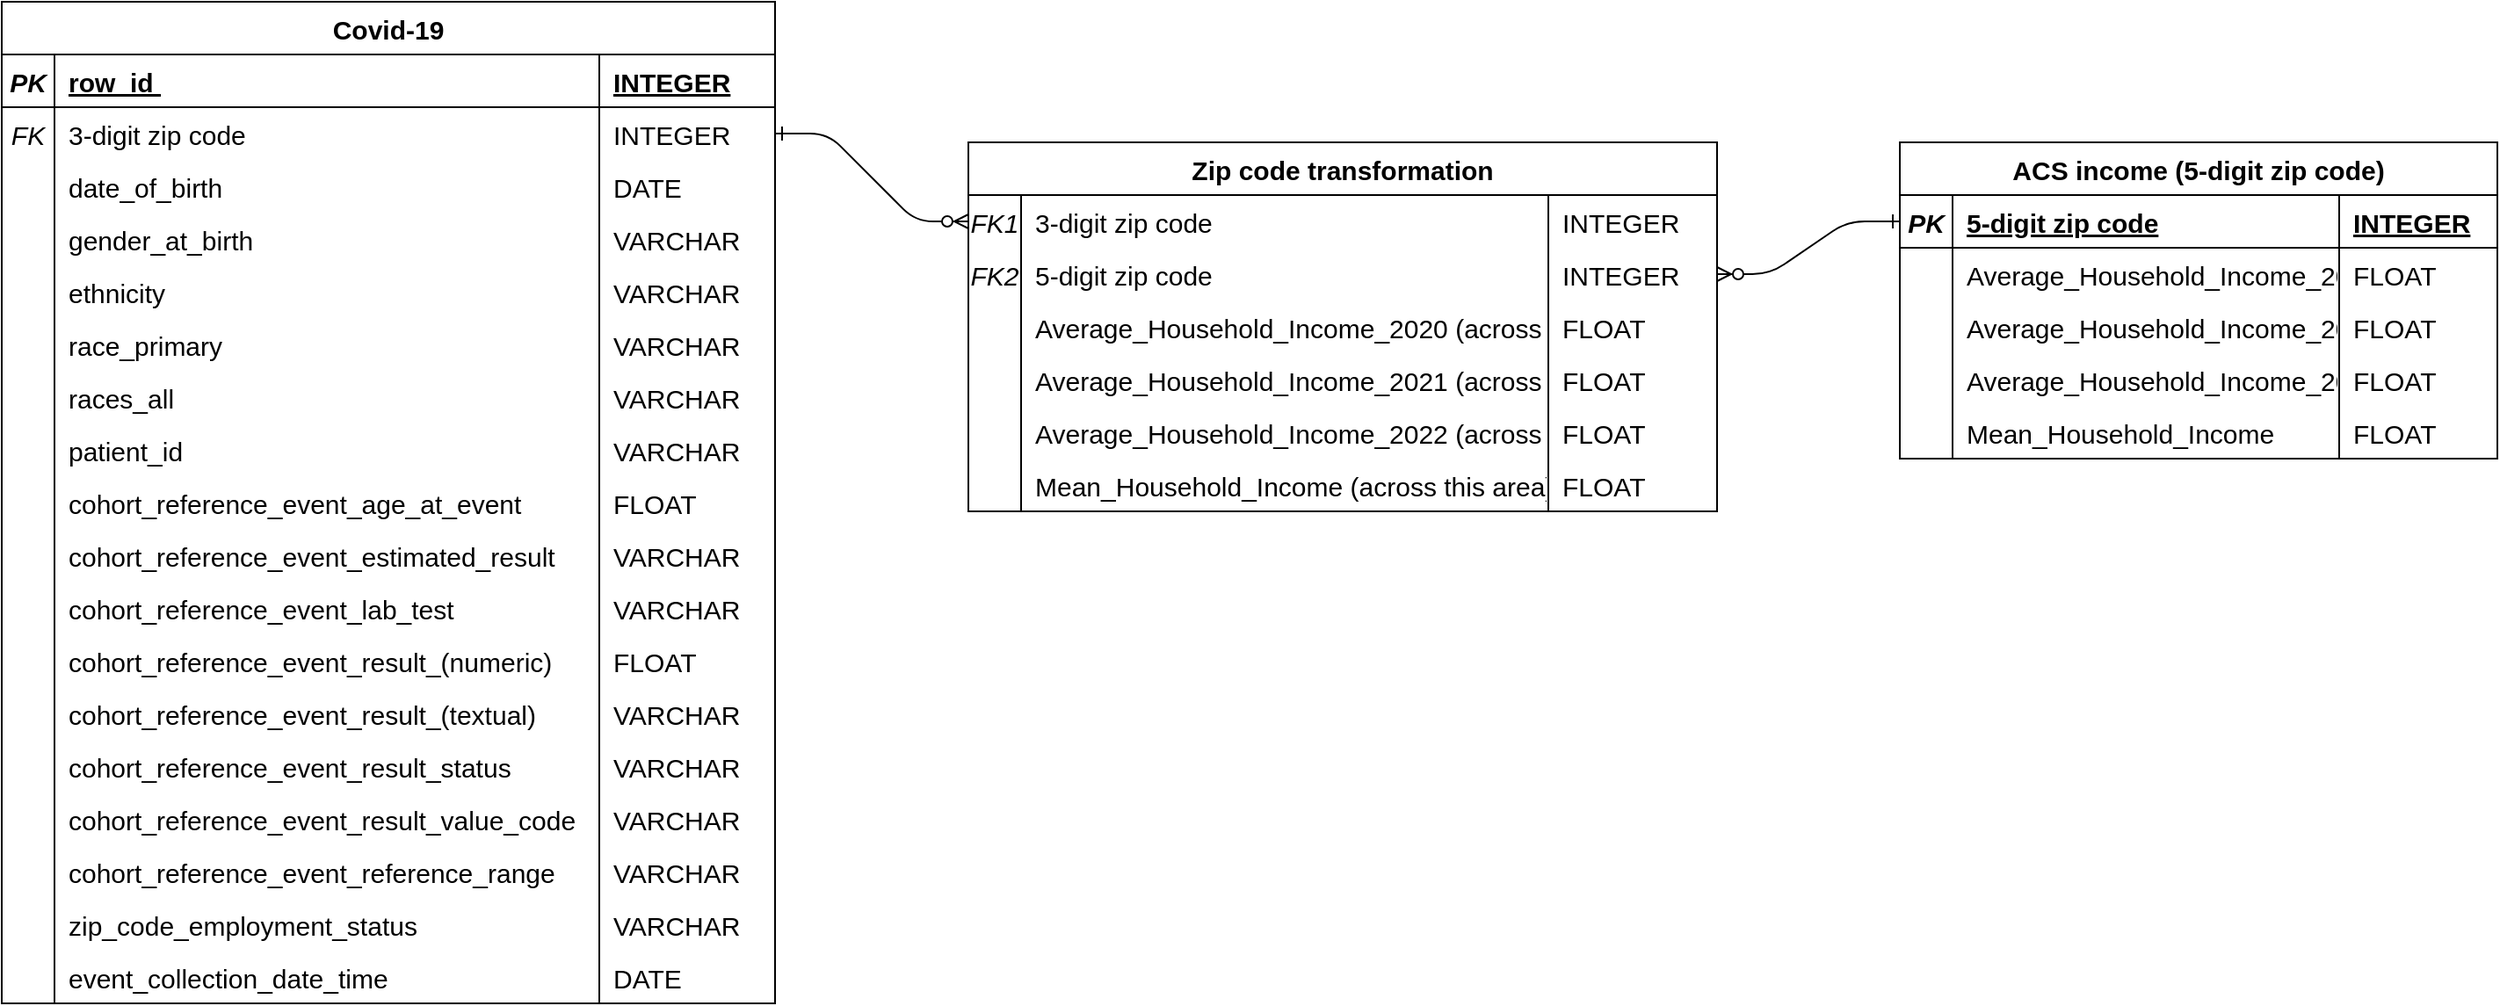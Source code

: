 <mxfile version="24.8.6">
  <diagram id="R2lEEEUBdFMjLlhIrx00" name="Page-1">
    <mxGraphModel dx="1590" dy="928" grid="1" gridSize="22" guides="1" tooltips="1" connect="1" arrows="1" fold="1" page="1" pageScale="1" pageWidth="850" pageHeight="1100" math="0" shadow="0" extFonts="Permanent Marker^https://fonts.googleapis.com/css?family=Permanent+Marker">
      <root>
        <mxCell id="0" />
        <mxCell id="1" parent="0" />
        <mxCell id="C-vyLk0tnHw3VtMMgP7b-1" value="" style="edgeStyle=entityRelationEdgeStyle;endArrow=ERzeroToMany;startArrow=ERone;endFill=1;startFill=0;exitX=1;exitY=0.5;exitDx=0;exitDy=0;entryX=0;entryY=0.5;entryDx=0;entryDy=0;fontSize=15;" parent="1" source="C-vyLk0tnHw3VtMMgP7b-27" target="C-vyLk0tnHw3VtMMgP7b-6" edge="1">
          <mxGeometry width="100" height="100" relative="1" as="geometry">
            <mxPoint x="520" y="1140" as="sourcePoint" />
            <mxPoint x="730" y="585" as="targetPoint" />
          </mxGeometry>
        </mxCell>
        <mxCell id="C-vyLk0tnHw3VtMMgP7b-2" value="Zip code transformation" style="shape=table;startSize=30;container=1;collapsible=1;childLayout=tableLayout;fixedRows=1;rowLines=0;fontStyle=1;align=center;resizeLast=1;fontSize=15;" parent="1" vertex="1">
          <mxGeometry x="590" y="540" width="426" height="210" as="geometry" />
        </mxCell>
        <mxCell id="C-vyLk0tnHw3VtMMgP7b-6" value="" style="shape=partialRectangle;collapsible=0;dropTarget=0;pointerEvents=0;fillColor=none;points=[[0,0.5],[1,0.5]];portConstraint=eastwest;top=0;left=0;right=0;bottom=0;fontSize=15;" parent="C-vyLk0tnHw3VtMMgP7b-2" vertex="1">
          <mxGeometry y="30" width="426" height="30" as="geometry" />
        </mxCell>
        <mxCell id="C-vyLk0tnHw3VtMMgP7b-7" value="FK1" style="shape=partialRectangle;overflow=hidden;connectable=0;fillColor=none;top=0;left=0;bottom=0;right=0;fontStyle=2;fontSize=15;" parent="C-vyLk0tnHw3VtMMgP7b-6" vertex="1">
          <mxGeometry width="30" height="30" as="geometry">
            <mxRectangle width="30" height="30" as="alternateBounds" />
          </mxGeometry>
        </mxCell>
        <mxCell id="C-vyLk0tnHw3VtMMgP7b-8" value="3-digit zip code" style="shape=partialRectangle;overflow=hidden;connectable=0;fillColor=none;top=0;left=0;bottom=0;right=0;align=left;spacingLeft=6;fontSize=15;" parent="C-vyLk0tnHw3VtMMgP7b-6" vertex="1">
          <mxGeometry x="30" width="300" height="30" as="geometry">
            <mxRectangle width="300" height="30" as="alternateBounds" />
          </mxGeometry>
        </mxCell>
        <mxCell id="r6oNL-vnzAbSqa5q5V7K-112" value="INTEGER" style="shape=partialRectangle;overflow=hidden;connectable=0;fillColor=none;top=0;left=0;bottom=0;right=0;align=left;spacingLeft=6;fontSize=15;" vertex="1" parent="C-vyLk0tnHw3VtMMgP7b-6">
          <mxGeometry x="330" width="96" height="30" as="geometry">
            <mxRectangle width="96" height="30" as="alternateBounds" />
          </mxGeometry>
        </mxCell>
        <mxCell id="C-vyLk0tnHw3VtMMgP7b-9" value="" style="shape=partialRectangle;collapsible=0;dropTarget=0;pointerEvents=0;fillColor=none;points=[[0,0.5],[1,0.5]];portConstraint=eastwest;top=0;left=0;right=0;bottom=0;fontSize=15;" parent="C-vyLk0tnHw3VtMMgP7b-2" vertex="1">
          <mxGeometry y="60" width="426" height="30" as="geometry" />
        </mxCell>
        <mxCell id="C-vyLk0tnHw3VtMMgP7b-10" value="FK2" style="shape=partialRectangle;overflow=hidden;connectable=0;fillColor=none;top=0;left=0;bottom=0;right=0;fontStyle=2;fontSize=15;" parent="C-vyLk0tnHw3VtMMgP7b-9" vertex="1">
          <mxGeometry width="30" height="30" as="geometry">
            <mxRectangle width="30" height="30" as="alternateBounds" />
          </mxGeometry>
        </mxCell>
        <mxCell id="C-vyLk0tnHw3VtMMgP7b-11" value="5-digit zip code" style="shape=partialRectangle;overflow=hidden;connectable=0;fillColor=none;top=0;left=0;bottom=0;right=0;align=left;spacingLeft=6;fontSize=15;" parent="C-vyLk0tnHw3VtMMgP7b-9" vertex="1">
          <mxGeometry x="30" width="300" height="30" as="geometry">
            <mxRectangle width="300" height="30" as="alternateBounds" />
          </mxGeometry>
        </mxCell>
        <mxCell id="r6oNL-vnzAbSqa5q5V7K-113" value="INTEGER" style="shape=partialRectangle;overflow=hidden;connectable=0;fillColor=none;top=0;left=0;bottom=0;right=0;align=left;spacingLeft=6;fontSize=15;" vertex="1" parent="C-vyLk0tnHw3VtMMgP7b-9">
          <mxGeometry x="330" width="96" height="30" as="geometry">
            <mxRectangle width="96" height="30" as="alternateBounds" />
          </mxGeometry>
        </mxCell>
        <mxCell id="r6oNL-vnzAbSqa5q5V7K-3" value="" style="shape=partialRectangle;collapsible=0;dropTarget=0;pointerEvents=0;fillColor=none;points=[[0,0.5],[1,0.5]];portConstraint=eastwest;top=0;left=0;right=0;bottom=0;fontSize=15;" vertex="1" parent="C-vyLk0tnHw3VtMMgP7b-2">
          <mxGeometry y="90" width="426" height="30" as="geometry" />
        </mxCell>
        <mxCell id="r6oNL-vnzAbSqa5q5V7K-4" value="" style="shape=partialRectangle;overflow=hidden;connectable=0;fillColor=none;top=0;left=0;bottom=0;right=0;fontSize=15;" vertex="1" parent="r6oNL-vnzAbSqa5q5V7K-3">
          <mxGeometry width="30" height="30" as="geometry">
            <mxRectangle width="30" height="30" as="alternateBounds" />
          </mxGeometry>
        </mxCell>
        <mxCell id="r6oNL-vnzAbSqa5q5V7K-5" value="Average_Household_Income_2020 (across this area)" style="shape=partialRectangle;overflow=hidden;connectable=0;fillColor=none;top=0;left=0;bottom=0;right=0;align=left;spacingLeft=6;fontSize=15;" vertex="1" parent="r6oNL-vnzAbSqa5q5V7K-3">
          <mxGeometry x="30" width="300" height="30" as="geometry">
            <mxRectangle width="300" height="30" as="alternateBounds" />
          </mxGeometry>
        </mxCell>
        <mxCell id="r6oNL-vnzAbSqa5q5V7K-114" value="FLOAT" style="shape=partialRectangle;overflow=hidden;connectable=0;fillColor=none;top=0;left=0;bottom=0;right=0;align=left;spacingLeft=6;fontSize=15;" vertex="1" parent="r6oNL-vnzAbSqa5q5V7K-3">
          <mxGeometry x="330" width="96" height="30" as="geometry">
            <mxRectangle width="96" height="30" as="alternateBounds" />
          </mxGeometry>
        </mxCell>
        <mxCell id="r6oNL-vnzAbSqa5q5V7K-83" value="" style="shape=partialRectangle;collapsible=0;dropTarget=0;pointerEvents=0;fillColor=none;points=[[0,0.5],[1,0.5]];portConstraint=eastwest;top=0;left=0;right=0;bottom=0;fontSize=15;" vertex="1" parent="C-vyLk0tnHw3VtMMgP7b-2">
          <mxGeometry y="120" width="426" height="30" as="geometry" />
        </mxCell>
        <mxCell id="r6oNL-vnzAbSqa5q5V7K-84" value="" style="shape=partialRectangle;overflow=hidden;connectable=0;fillColor=none;top=0;left=0;bottom=0;right=0;fontSize=15;" vertex="1" parent="r6oNL-vnzAbSqa5q5V7K-83">
          <mxGeometry width="30" height="30" as="geometry">
            <mxRectangle width="30" height="30" as="alternateBounds" />
          </mxGeometry>
        </mxCell>
        <mxCell id="r6oNL-vnzAbSqa5q5V7K-85" value="Average_Household_Income_2021 (across this area)" style="shape=partialRectangle;overflow=hidden;connectable=0;fillColor=none;top=0;left=0;bottom=0;right=0;align=left;spacingLeft=6;fontSize=15;" vertex="1" parent="r6oNL-vnzAbSqa5q5V7K-83">
          <mxGeometry x="30" width="300" height="30" as="geometry">
            <mxRectangle width="300" height="30" as="alternateBounds" />
          </mxGeometry>
        </mxCell>
        <mxCell id="r6oNL-vnzAbSqa5q5V7K-115" value="FLOAT" style="shape=partialRectangle;overflow=hidden;connectable=0;fillColor=none;top=0;left=0;bottom=0;right=0;align=left;spacingLeft=6;fontSize=15;" vertex="1" parent="r6oNL-vnzAbSqa5q5V7K-83">
          <mxGeometry x="330" width="96" height="30" as="geometry">
            <mxRectangle width="96" height="30" as="alternateBounds" />
          </mxGeometry>
        </mxCell>
        <mxCell id="r6oNL-vnzAbSqa5q5V7K-86" value="" style="shape=partialRectangle;collapsible=0;dropTarget=0;pointerEvents=0;fillColor=none;points=[[0,0.5],[1,0.5]];portConstraint=eastwest;top=0;left=0;right=0;bottom=0;fontSize=15;" vertex="1" parent="C-vyLk0tnHw3VtMMgP7b-2">
          <mxGeometry y="150" width="426" height="30" as="geometry" />
        </mxCell>
        <mxCell id="r6oNL-vnzAbSqa5q5V7K-87" value="" style="shape=partialRectangle;overflow=hidden;connectable=0;fillColor=none;top=0;left=0;bottom=0;right=0;fontSize=15;" vertex="1" parent="r6oNL-vnzAbSqa5q5V7K-86">
          <mxGeometry width="30" height="30" as="geometry">
            <mxRectangle width="30" height="30" as="alternateBounds" />
          </mxGeometry>
        </mxCell>
        <mxCell id="r6oNL-vnzAbSqa5q5V7K-88" value="Average_Household_Income_2022 (across this area)" style="shape=partialRectangle;overflow=hidden;connectable=0;fillColor=none;top=0;left=0;bottom=0;right=0;align=left;spacingLeft=6;fontSize=15;" vertex="1" parent="r6oNL-vnzAbSqa5q5V7K-86">
          <mxGeometry x="30" width="300" height="30" as="geometry">
            <mxRectangle width="300" height="30" as="alternateBounds" />
          </mxGeometry>
        </mxCell>
        <mxCell id="r6oNL-vnzAbSqa5q5V7K-116" value="FLOAT" style="shape=partialRectangle;overflow=hidden;connectable=0;fillColor=none;top=0;left=0;bottom=0;right=0;align=left;spacingLeft=6;fontSize=15;" vertex="1" parent="r6oNL-vnzAbSqa5q5V7K-86">
          <mxGeometry x="330" width="96" height="30" as="geometry">
            <mxRectangle width="96" height="30" as="alternateBounds" />
          </mxGeometry>
        </mxCell>
        <mxCell id="r6oNL-vnzAbSqa5q5V7K-89" value="" style="shape=partialRectangle;collapsible=0;dropTarget=0;pointerEvents=0;fillColor=none;points=[[0,0.5],[1,0.5]];portConstraint=eastwest;top=0;left=0;right=0;bottom=0;fontSize=15;" vertex="1" parent="C-vyLk0tnHw3VtMMgP7b-2">
          <mxGeometry y="180" width="426" height="30" as="geometry" />
        </mxCell>
        <mxCell id="r6oNL-vnzAbSqa5q5V7K-90" value="" style="shape=partialRectangle;overflow=hidden;connectable=0;fillColor=none;top=0;left=0;bottom=0;right=0;fontSize=15;" vertex="1" parent="r6oNL-vnzAbSqa5q5V7K-89">
          <mxGeometry width="30" height="30" as="geometry">
            <mxRectangle width="30" height="30" as="alternateBounds" />
          </mxGeometry>
        </mxCell>
        <mxCell id="r6oNL-vnzAbSqa5q5V7K-91" value="Mean_Household_Income (across this area)" style="shape=partialRectangle;overflow=hidden;connectable=0;fillColor=none;top=0;left=0;bottom=0;right=0;align=left;spacingLeft=6;fontSize=15;" vertex="1" parent="r6oNL-vnzAbSqa5q5V7K-89">
          <mxGeometry x="30" width="300" height="30" as="geometry">
            <mxRectangle width="300" height="30" as="alternateBounds" />
          </mxGeometry>
        </mxCell>
        <mxCell id="r6oNL-vnzAbSqa5q5V7K-117" value="FLOAT" style="shape=partialRectangle;overflow=hidden;connectable=0;fillColor=none;top=0;left=0;bottom=0;right=0;align=left;spacingLeft=6;fontSize=15;" vertex="1" parent="r6oNL-vnzAbSqa5q5V7K-89">
          <mxGeometry x="330" width="96" height="30" as="geometry">
            <mxRectangle width="96" height="30" as="alternateBounds" />
          </mxGeometry>
        </mxCell>
        <mxCell id="C-vyLk0tnHw3VtMMgP7b-23" value="Covid-19" style="shape=table;startSize=30;container=1;collapsible=1;childLayout=tableLayout;fixedRows=1;rowLines=0;fontStyle=1;align=center;resizeLast=1;fontSize=15;" parent="1" vertex="1">
          <mxGeometry x="40" y="460" width="440" height="570" as="geometry" />
        </mxCell>
        <mxCell id="C-vyLk0tnHw3VtMMgP7b-24" value="" style="shape=partialRectangle;collapsible=0;dropTarget=0;pointerEvents=0;fillColor=none;points=[[0,0.5],[1,0.5]];portConstraint=eastwest;top=0;left=0;right=0;bottom=1;fontSize=15;" parent="C-vyLk0tnHw3VtMMgP7b-23" vertex="1">
          <mxGeometry y="30" width="440" height="30" as="geometry" />
        </mxCell>
        <mxCell id="C-vyLk0tnHw3VtMMgP7b-25" value="PK" style="shape=partialRectangle;overflow=hidden;connectable=0;fillColor=none;top=0;left=0;bottom=0;right=0;fontStyle=3;fontSize=15;" parent="C-vyLk0tnHw3VtMMgP7b-24" vertex="1">
          <mxGeometry width="30" height="30" as="geometry">
            <mxRectangle width="30" height="30" as="alternateBounds" />
          </mxGeometry>
        </mxCell>
        <mxCell id="C-vyLk0tnHw3VtMMgP7b-26" value="row_id " style="shape=partialRectangle;overflow=hidden;connectable=0;fillColor=none;top=0;left=0;bottom=0;right=0;align=left;spacingLeft=6;fontStyle=5;fontSize=15;" parent="C-vyLk0tnHw3VtMMgP7b-24" vertex="1">
          <mxGeometry x="30" width="310" height="30" as="geometry">
            <mxRectangle width="310" height="30" as="alternateBounds" />
          </mxGeometry>
        </mxCell>
        <mxCell id="r6oNL-vnzAbSqa5q5V7K-93" value="INTEGER" style="shape=partialRectangle;overflow=hidden;connectable=0;fillColor=none;top=0;left=0;bottom=0;right=0;align=left;spacingLeft=6;fontStyle=5;fontSize=15;" vertex="1" parent="C-vyLk0tnHw3VtMMgP7b-24">
          <mxGeometry x="340" width="100" height="30" as="geometry">
            <mxRectangle width="100" height="30" as="alternateBounds" />
          </mxGeometry>
        </mxCell>
        <mxCell id="C-vyLk0tnHw3VtMMgP7b-27" value="" style="shape=partialRectangle;collapsible=0;dropTarget=0;pointerEvents=0;fillColor=none;points=[[0,0.5],[1,0.5]];portConstraint=eastwest;top=0;left=0;right=0;bottom=0;fontSize=15;" parent="C-vyLk0tnHw3VtMMgP7b-23" vertex="1">
          <mxGeometry y="60" width="440" height="30" as="geometry" />
        </mxCell>
        <mxCell id="C-vyLk0tnHw3VtMMgP7b-28" value="FK" style="shape=partialRectangle;overflow=hidden;connectable=0;fillColor=none;top=0;left=0;bottom=0;right=0;fontStyle=2;fontSize=15;" parent="C-vyLk0tnHw3VtMMgP7b-27" vertex="1">
          <mxGeometry width="30" height="30" as="geometry">
            <mxRectangle width="30" height="30" as="alternateBounds" />
          </mxGeometry>
        </mxCell>
        <mxCell id="C-vyLk0tnHw3VtMMgP7b-29" value="3-digit zip code" style="shape=partialRectangle;overflow=hidden;connectable=0;fillColor=none;top=0;left=0;bottom=0;right=0;align=left;spacingLeft=6;fontSize=15;" parent="C-vyLk0tnHw3VtMMgP7b-27" vertex="1">
          <mxGeometry x="30" width="310" height="30" as="geometry">
            <mxRectangle width="310" height="30" as="alternateBounds" />
          </mxGeometry>
        </mxCell>
        <mxCell id="r6oNL-vnzAbSqa5q5V7K-94" value="INTEGER" style="shape=partialRectangle;overflow=hidden;connectable=0;fillColor=none;top=0;left=0;bottom=0;right=0;align=left;spacingLeft=6;fontSize=15;" vertex="1" parent="C-vyLk0tnHw3VtMMgP7b-27">
          <mxGeometry x="340" width="100" height="30" as="geometry">
            <mxRectangle width="100" height="30" as="alternateBounds" />
          </mxGeometry>
        </mxCell>
        <mxCell id="r6oNL-vnzAbSqa5q5V7K-32" value="" style="shape=partialRectangle;collapsible=0;dropTarget=0;pointerEvents=0;fillColor=none;points=[[0,0.5],[1,0.5]];portConstraint=eastwest;top=0;left=0;right=0;bottom=0;fontSize=15;" vertex="1" parent="C-vyLk0tnHw3VtMMgP7b-23">
          <mxGeometry y="90" width="440" height="30" as="geometry" />
        </mxCell>
        <mxCell id="r6oNL-vnzAbSqa5q5V7K-33" value="" style="shape=partialRectangle;overflow=hidden;connectable=0;fillColor=none;top=0;left=0;bottom=0;right=0;fontSize=15;" vertex="1" parent="r6oNL-vnzAbSqa5q5V7K-32">
          <mxGeometry width="30" height="30" as="geometry">
            <mxRectangle width="30" height="30" as="alternateBounds" />
          </mxGeometry>
        </mxCell>
        <mxCell id="r6oNL-vnzAbSqa5q5V7K-34" value="date_of_birth" style="shape=partialRectangle;overflow=hidden;connectable=0;fillColor=none;top=0;left=0;bottom=0;right=0;align=left;spacingLeft=6;fontSize=15;" vertex="1" parent="r6oNL-vnzAbSqa5q5V7K-32">
          <mxGeometry x="30" width="310" height="30" as="geometry">
            <mxRectangle width="310" height="30" as="alternateBounds" />
          </mxGeometry>
        </mxCell>
        <mxCell id="r6oNL-vnzAbSqa5q5V7K-95" value="DATE" style="shape=partialRectangle;overflow=hidden;connectable=0;fillColor=none;top=0;left=0;bottom=0;right=0;align=left;spacingLeft=6;fontSize=15;" vertex="1" parent="r6oNL-vnzAbSqa5q5V7K-32">
          <mxGeometry x="340" width="100" height="30" as="geometry">
            <mxRectangle width="100" height="30" as="alternateBounds" />
          </mxGeometry>
        </mxCell>
        <mxCell id="r6oNL-vnzAbSqa5q5V7K-35" value="" style="shape=partialRectangle;collapsible=0;dropTarget=0;pointerEvents=0;fillColor=none;points=[[0,0.5],[1,0.5]];portConstraint=eastwest;top=0;left=0;right=0;bottom=0;fontSize=15;" vertex="1" parent="C-vyLk0tnHw3VtMMgP7b-23">
          <mxGeometry y="120" width="440" height="30" as="geometry" />
        </mxCell>
        <mxCell id="r6oNL-vnzAbSqa5q5V7K-36" value="" style="shape=partialRectangle;overflow=hidden;connectable=0;fillColor=none;top=0;left=0;bottom=0;right=0;fontSize=15;" vertex="1" parent="r6oNL-vnzAbSqa5q5V7K-35">
          <mxGeometry width="30" height="30" as="geometry">
            <mxRectangle width="30" height="30" as="alternateBounds" />
          </mxGeometry>
        </mxCell>
        <mxCell id="r6oNL-vnzAbSqa5q5V7K-37" value="gender_at_birth" style="shape=partialRectangle;overflow=hidden;connectable=0;fillColor=none;top=0;left=0;bottom=0;right=0;align=left;spacingLeft=6;fontSize=15;" vertex="1" parent="r6oNL-vnzAbSqa5q5V7K-35">
          <mxGeometry x="30" width="310" height="30" as="geometry">
            <mxRectangle width="310" height="30" as="alternateBounds" />
          </mxGeometry>
        </mxCell>
        <mxCell id="r6oNL-vnzAbSqa5q5V7K-96" value="VARCHAR" style="shape=partialRectangle;overflow=hidden;connectable=0;fillColor=none;top=0;left=0;bottom=0;right=0;align=left;spacingLeft=6;fontSize=15;" vertex="1" parent="r6oNL-vnzAbSqa5q5V7K-35">
          <mxGeometry x="340" width="100" height="30" as="geometry">
            <mxRectangle width="100" height="30" as="alternateBounds" />
          </mxGeometry>
        </mxCell>
        <mxCell id="r6oNL-vnzAbSqa5q5V7K-38" value="" style="shape=partialRectangle;collapsible=0;dropTarget=0;pointerEvents=0;fillColor=none;points=[[0,0.5],[1,0.5]];portConstraint=eastwest;top=0;left=0;right=0;bottom=0;fontSize=15;" vertex="1" parent="C-vyLk0tnHw3VtMMgP7b-23">
          <mxGeometry y="150" width="440" height="30" as="geometry" />
        </mxCell>
        <mxCell id="r6oNL-vnzAbSqa5q5V7K-39" value="" style="shape=partialRectangle;overflow=hidden;connectable=0;fillColor=none;top=0;left=0;bottom=0;right=0;fontSize=15;" vertex="1" parent="r6oNL-vnzAbSqa5q5V7K-38">
          <mxGeometry width="30" height="30" as="geometry">
            <mxRectangle width="30" height="30" as="alternateBounds" />
          </mxGeometry>
        </mxCell>
        <mxCell id="r6oNL-vnzAbSqa5q5V7K-40" value="ethnicity" style="shape=partialRectangle;overflow=hidden;connectable=0;fillColor=none;top=0;left=0;bottom=0;right=0;align=left;spacingLeft=6;fontSize=15;" vertex="1" parent="r6oNL-vnzAbSqa5q5V7K-38">
          <mxGeometry x="30" width="310" height="30" as="geometry">
            <mxRectangle width="310" height="30" as="alternateBounds" />
          </mxGeometry>
        </mxCell>
        <mxCell id="r6oNL-vnzAbSqa5q5V7K-97" value="VARCHAR" style="shape=partialRectangle;overflow=hidden;connectable=0;fillColor=none;top=0;left=0;bottom=0;right=0;align=left;spacingLeft=6;fontSize=15;" vertex="1" parent="r6oNL-vnzAbSqa5q5V7K-38">
          <mxGeometry x="340" width="100" height="30" as="geometry">
            <mxRectangle width="100" height="30" as="alternateBounds" />
          </mxGeometry>
        </mxCell>
        <mxCell id="r6oNL-vnzAbSqa5q5V7K-41" value="" style="shape=partialRectangle;collapsible=0;dropTarget=0;pointerEvents=0;fillColor=none;points=[[0,0.5],[1,0.5]];portConstraint=eastwest;top=0;left=0;right=0;bottom=0;fontSize=15;" vertex="1" parent="C-vyLk0tnHw3VtMMgP7b-23">
          <mxGeometry y="180" width="440" height="30" as="geometry" />
        </mxCell>
        <mxCell id="r6oNL-vnzAbSqa5q5V7K-42" value="" style="shape=partialRectangle;overflow=hidden;connectable=0;fillColor=none;top=0;left=0;bottom=0;right=0;fontSize=15;" vertex="1" parent="r6oNL-vnzAbSqa5q5V7K-41">
          <mxGeometry width="30" height="30" as="geometry">
            <mxRectangle width="30" height="30" as="alternateBounds" />
          </mxGeometry>
        </mxCell>
        <mxCell id="r6oNL-vnzAbSqa5q5V7K-43" value="race_primary" style="shape=partialRectangle;overflow=hidden;connectable=0;fillColor=none;top=0;left=0;bottom=0;right=0;align=left;spacingLeft=6;fontSize=15;" vertex="1" parent="r6oNL-vnzAbSqa5q5V7K-41">
          <mxGeometry x="30" width="310" height="30" as="geometry">
            <mxRectangle width="310" height="30" as="alternateBounds" />
          </mxGeometry>
        </mxCell>
        <mxCell id="r6oNL-vnzAbSqa5q5V7K-98" value="VARCHAR" style="shape=partialRectangle;overflow=hidden;connectable=0;fillColor=none;top=0;left=0;bottom=0;right=0;align=left;spacingLeft=6;fontSize=15;" vertex="1" parent="r6oNL-vnzAbSqa5q5V7K-41">
          <mxGeometry x="340" width="100" height="30" as="geometry">
            <mxRectangle width="100" height="30" as="alternateBounds" />
          </mxGeometry>
        </mxCell>
        <mxCell id="r6oNL-vnzAbSqa5q5V7K-44" value="" style="shape=partialRectangle;collapsible=0;dropTarget=0;pointerEvents=0;fillColor=none;points=[[0,0.5],[1,0.5]];portConstraint=eastwest;top=0;left=0;right=0;bottom=0;fontSize=15;" vertex="1" parent="C-vyLk0tnHw3VtMMgP7b-23">
          <mxGeometry y="210" width="440" height="30" as="geometry" />
        </mxCell>
        <mxCell id="r6oNL-vnzAbSqa5q5V7K-45" value="" style="shape=partialRectangle;overflow=hidden;connectable=0;fillColor=none;top=0;left=0;bottom=0;right=0;fontSize=15;" vertex="1" parent="r6oNL-vnzAbSqa5q5V7K-44">
          <mxGeometry width="30" height="30" as="geometry">
            <mxRectangle width="30" height="30" as="alternateBounds" />
          </mxGeometry>
        </mxCell>
        <mxCell id="r6oNL-vnzAbSqa5q5V7K-46" value="races_all" style="shape=partialRectangle;overflow=hidden;connectable=0;fillColor=none;top=0;left=0;bottom=0;right=0;align=left;spacingLeft=6;fontSize=15;" vertex="1" parent="r6oNL-vnzAbSqa5q5V7K-44">
          <mxGeometry x="30" width="310" height="30" as="geometry">
            <mxRectangle width="310" height="30" as="alternateBounds" />
          </mxGeometry>
        </mxCell>
        <mxCell id="r6oNL-vnzAbSqa5q5V7K-99" value="VARCHAR" style="shape=partialRectangle;overflow=hidden;connectable=0;fillColor=none;top=0;left=0;bottom=0;right=0;align=left;spacingLeft=6;fontSize=15;" vertex="1" parent="r6oNL-vnzAbSqa5q5V7K-44">
          <mxGeometry x="340" width="100" height="30" as="geometry">
            <mxRectangle width="100" height="30" as="alternateBounds" />
          </mxGeometry>
        </mxCell>
        <mxCell id="r6oNL-vnzAbSqa5q5V7K-47" value="" style="shape=partialRectangle;collapsible=0;dropTarget=0;pointerEvents=0;fillColor=none;points=[[0,0.5],[1,0.5]];portConstraint=eastwest;top=0;left=0;right=0;bottom=0;fontSize=15;" vertex="1" parent="C-vyLk0tnHw3VtMMgP7b-23">
          <mxGeometry y="240" width="440" height="30" as="geometry" />
        </mxCell>
        <mxCell id="r6oNL-vnzAbSqa5q5V7K-48" value="" style="shape=partialRectangle;overflow=hidden;connectable=0;fillColor=none;top=0;left=0;bottom=0;right=0;fontSize=15;" vertex="1" parent="r6oNL-vnzAbSqa5q5V7K-47">
          <mxGeometry width="30" height="30" as="geometry">
            <mxRectangle width="30" height="30" as="alternateBounds" />
          </mxGeometry>
        </mxCell>
        <mxCell id="r6oNL-vnzAbSqa5q5V7K-49" value="patient_id" style="shape=partialRectangle;overflow=hidden;connectable=0;fillColor=none;top=0;left=0;bottom=0;right=0;align=left;spacingLeft=6;fontSize=15;" vertex="1" parent="r6oNL-vnzAbSqa5q5V7K-47">
          <mxGeometry x="30" width="310" height="30" as="geometry">
            <mxRectangle width="310" height="30" as="alternateBounds" />
          </mxGeometry>
        </mxCell>
        <mxCell id="r6oNL-vnzAbSqa5q5V7K-100" value="VARCHAR" style="shape=partialRectangle;overflow=hidden;connectable=0;fillColor=none;top=0;left=0;bottom=0;right=0;align=left;spacingLeft=6;fontSize=15;" vertex="1" parent="r6oNL-vnzAbSqa5q5V7K-47">
          <mxGeometry x="340" width="100" height="30" as="geometry">
            <mxRectangle width="100" height="30" as="alternateBounds" />
          </mxGeometry>
        </mxCell>
        <mxCell id="r6oNL-vnzAbSqa5q5V7K-50" value="" style="shape=partialRectangle;collapsible=0;dropTarget=0;pointerEvents=0;fillColor=none;points=[[0,0.5],[1,0.5]];portConstraint=eastwest;top=0;left=0;right=0;bottom=0;fontSize=15;" vertex="1" parent="C-vyLk0tnHw3VtMMgP7b-23">
          <mxGeometry y="270" width="440" height="30" as="geometry" />
        </mxCell>
        <mxCell id="r6oNL-vnzAbSqa5q5V7K-51" value="" style="shape=partialRectangle;overflow=hidden;connectable=0;fillColor=none;top=0;left=0;bottom=0;right=0;fontSize=15;" vertex="1" parent="r6oNL-vnzAbSqa5q5V7K-50">
          <mxGeometry width="30" height="30" as="geometry">
            <mxRectangle width="30" height="30" as="alternateBounds" />
          </mxGeometry>
        </mxCell>
        <mxCell id="r6oNL-vnzAbSqa5q5V7K-52" value="cohort_reference_event_age_at_event" style="shape=partialRectangle;overflow=hidden;connectable=0;fillColor=none;top=0;left=0;bottom=0;right=0;align=left;spacingLeft=6;fontSize=15;" vertex="1" parent="r6oNL-vnzAbSqa5q5V7K-50">
          <mxGeometry x="30" width="310" height="30" as="geometry">
            <mxRectangle width="310" height="30" as="alternateBounds" />
          </mxGeometry>
        </mxCell>
        <mxCell id="r6oNL-vnzAbSqa5q5V7K-101" value="FLOAT" style="shape=partialRectangle;overflow=hidden;connectable=0;fillColor=none;top=0;left=0;bottom=0;right=0;align=left;spacingLeft=6;fontSize=15;" vertex="1" parent="r6oNL-vnzAbSqa5q5V7K-50">
          <mxGeometry x="340" width="100" height="30" as="geometry">
            <mxRectangle width="100" height="30" as="alternateBounds" />
          </mxGeometry>
        </mxCell>
        <mxCell id="r6oNL-vnzAbSqa5q5V7K-53" value="" style="shape=partialRectangle;collapsible=0;dropTarget=0;pointerEvents=0;fillColor=none;points=[[0,0.5],[1,0.5]];portConstraint=eastwest;top=0;left=0;right=0;bottom=0;fontSize=15;" vertex="1" parent="C-vyLk0tnHw3VtMMgP7b-23">
          <mxGeometry y="300" width="440" height="30" as="geometry" />
        </mxCell>
        <mxCell id="r6oNL-vnzAbSqa5q5V7K-54" value="" style="shape=partialRectangle;overflow=hidden;connectable=0;fillColor=none;top=0;left=0;bottom=0;right=0;fontSize=15;" vertex="1" parent="r6oNL-vnzAbSqa5q5V7K-53">
          <mxGeometry width="30" height="30" as="geometry">
            <mxRectangle width="30" height="30" as="alternateBounds" />
          </mxGeometry>
        </mxCell>
        <mxCell id="r6oNL-vnzAbSqa5q5V7K-55" value="cohort_reference_event_estimated_result" style="shape=partialRectangle;overflow=hidden;connectable=0;fillColor=none;top=0;left=0;bottom=0;right=0;align=left;spacingLeft=6;fontSize=15;" vertex="1" parent="r6oNL-vnzAbSqa5q5V7K-53">
          <mxGeometry x="30" width="310" height="30" as="geometry">
            <mxRectangle width="310" height="30" as="alternateBounds" />
          </mxGeometry>
        </mxCell>
        <mxCell id="r6oNL-vnzAbSqa5q5V7K-102" value="VARCHAR" style="shape=partialRectangle;overflow=hidden;connectable=0;fillColor=none;top=0;left=0;bottom=0;right=0;align=left;spacingLeft=6;fontSize=15;" vertex="1" parent="r6oNL-vnzAbSqa5q5V7K-53">
          <mxGeometry x="340" width="100" height="30" as="geometry">
            <mxRectangle width="100" height="30" as="alternateBounds" />
          </mxGeometry>
        </mxCell>
        <mxCell id="r6oNL-vnzAbSqa5q5V7K-56" value="" style="shape=partialRectangle;collapsible=0;dropTarget=0;pointerEvents=0;fillColor=none;points=[[0,0.5],[1,0.5]];portConstraint=eastwest;top=0;left=0;right=0;bottom=0;fontSize=15;" vertex="1" parent="C-vyLk0tnHw3VtMMgP7b-23">
          <mxGeometry y="330" width="440" height="30" as="geometry" />
        </mxCell>
        <mxCell id="r6oNL-vnzAbSqa5q5V7K-57" value="" style="shape=partialRectangle;overflow=hidden;connectable=0;fillColor=none;top=0;left=0;bottom=0;right=0;fontSize=15;" vertex="1" parent="r6oNL-vnzAbSqa5q5V7K-56">
          <mxGeometry width="30" height="30" as="geometry">
            <mxRectangle width="30" height="30" as="alternateBounds" />
          </mxGeometry>
        </mxCell>
        <mxCell id="r6oNL-vnzAbSqa5q5V7K-58" value="cohort_reference_event_lab_test" style="shape=partialRectangle;overflow=hidden;connectable=0;fillColor=none;top=0;left=0;bottom=0;right=0;align=left;spacingLeft=6;fontSize=15;" vertex="1" parent="r6oNL-vnzAbSqa5q5V7K-56">
          <mxGeometry x="30" width="310" height="30" as="geometry">
            <mxRectangle width="310" height="30" as="alternateBounds" />
          </mxGeometry>
        </mxCell>
        <mxCell id="r6oNL-vnzAbSqa5q5V7K-103" value="VARCHAR" style="shape=partialRectangle;overflow=hidden;connectable=0;fillColor=none;top=0;left=0;bottom=0;right=0;align=left;spacingLeft=6;fontSize=15;" vertex="1" parent="r6oNL-vnzAbSqa5q5V7K-56">
          <mxGeometry x="340" width="100" height="30" as="geometry">
            <mxRectangle width="100" height="30" as="alternateBounds" />
          </mxGeometry>
        </mxCell>
        <mxCell id="r6oNL-vnzAbSqa5q5V7K-59" value="" style="shape=partialRectangle;collapsible=0;dropTarget=0;pointerEvents=0;fillColor=none;points=[[0,0.5],[1,0.5]];portConstraint=eastwest;top=0;left=0;right=0;bottom=0;fontSize=15;" vertex="1" parent="C-vyLk0tnHw3VtMMgP7b-23">
          <mxGeometry y="360" width="440" height="30" as="geometry" />
        </mxCell>
        <mxCell id="r6oNL-vnzAbSqa5q5V7K-60" value="" style="shape=partialRectangle;overflow=hidden;connectable=0;fillColor=none;top=0;left=0;bottom=0;right=0;fontSize=15;" vertex="1" parent="r6oNL-vnzAbSqa5q5V7K-59">
          <mxGeometry width="30" height="30" as="geometry">
            <mxRectangle width="30" height="30" as="alternateBounds" />
          </mxGeometry>
        </mxCell>
        <mxCell id="r6oNL-vnzAbSqa5q5V7K-61" value="cohort_reference_event_result_(numeric)" style="shape=partialRectangle;overflow=hidden;connectable=0;fillColor=none;top=0;left=0;bottom=0;right=0;align=left;spacingLeft=6;fontSize=15;" vertex="1" parent="r6oNL-vnzAbSqa5q5V7K-59">
          <mxGeometry x="30" width="310" height="30" as="geometry">
            <mxRectangle width="310" height="30" as="alternateBounds" />
          </mxGeometry>
        </mxCell>
        <mxCell id="r6oNL-vnzAbSqa5q5V7K-104" value="FLOAT" style="shape=partialRectangle;overflow=hidden;connectable=0;fillColor=none;top=0;left=0;bottom=0;right=0;align=left;spacingLeft=6;fontSize=15;" vertex="1" parent="r6oNL-vnzAbSqa5q5V7K-59">
          <mxGeometry x="340" width="100" height="30" as="geometry">
            <mxRectangle width="100" height="30" as="alternateBounds" />
          </mxGeometry>
        </mxCell>
        <mxCell id="r6oNL-vnzAbSqa5q5V7K-62" value="" style="shape=partialRectangle;collapsible=0;dropTarget=0;pointerEvents=0;fillColor=none;points=[[0,0.5],[1,0.5]];portConstraint=eastwest;top=0;left=0;right=0;bottom=0;fontSize=15;" vertex="1" parent="C-vyLk0tnHw3VtMMgP7b-23">
          <mxGeometry y="390" width="440" height="30" as="geometry" />
        </mxCell>
        <mxCell id="r6oNL-vnzAbSqa5q5V7K-63" value="" style="shape=partialRectangle;overflow=hidden;connectable=0;fillColor=none;top=0;left=0;bottom=0;right=0;fontSize=15;" vertex="1" parent="r6oNL-vnzAbSqa5q5V7K-62">
          <mxGeometry width="30" height="30" as="geometry">
            <mxRectangle width="30" height="30" as="alternateBounds" />
          </mxGeometry>
        </mxCell>
        <mxCell id="r6oNL-vnzAbSqa5q5V7K-64" value="cohort_reference_event_result_(textual)" style="shape=partialRectangle;overflow=hidden;connectable=0;fillColor=none;top=0;left=0;bottom=0;right=0;align=left;spacingLeft=6;fontSize=15;" vertex="1" parent="r6oNL-vnzAbSqa5q5V7K-62">
          <mxGeometry x="30" width="310" height="30" as="geometry">
            <mxRectangle width="310" height="30" as="alternateBounds" />
          </mxGeometry>
        </mxCell>
        <mxCell id="r6oNL-vnzAbSqa5q5V7K-105" value="VARCHAR" style="shape=partialRectangle;overflow=hidden;connectable=0;fillColor=none;top=0;left=0;bottom=0;right=0;align=left;spacingLeft=6;fontSize=15;" vertex="1" parent="r6oNL-vnzAbSqa5q5V7K-62">
          <mxGeometry x="340" width="100" height="30" as="geometry">
            <mxRectangle width="100" height="30" as="alternateBounds" />
          </mxGeometry>
        </mxCell>
        <mxCell id="r6oNL-vnzAbSqa5q5V7K-65" value="" style="shape=partialRectangle;collapsible=0;dropTarget=0;pointerEvents=0;fillColor=none;points=[[0,0.5],[1,0.5]];portConstraint=eastwest;top=0;left=0;right=0;bottom=0;fontSize=15;" vertex="1" parent="C-vyLk0tnHw3VtMMgP7b-23">
          <mxGeometry y="420" width="440" height="30" as="geometry" />
        </mxCell>
        <mxCell id="r6oNL-vnzAbSqa5q5V7K-66" value="" style="shape=partialRectangle;overflow=hidden;connectable=0;fillColor=none;top=0;left=0;bottom=0;right=0;fontSize=15;" vertex="1" parent="r6oNL-vnzAbSqa5q5V7K-65">
          <mxGeometry width="30" height="30" as="geometry">
            <mxRectangle width="30" height="30" as="alternateBounds" />
          </mxGeometry>
        </mxCell>
        <mxCell id="r6oNL-vnzAbSqa5q5V7K-67" value="cohort_reference_event_result_status" style="shape=partialRectangle;overflow=hidden;connectable=0;fillColor=none;top=0;left=0;bottom=0;right=0;align=left;spacingLeft=6;fontSize=15;" vertex="1" parent="r6oNL-vnzAbSqa5q5V7K-65">
          <mxGeometry x="30" width="310" height="30" as="geometry">
            <mxRectangle width="310" height="30" as="alternateBounds" />
          </mxGeometry>
        </mxCell>
        <mxCell id="r6oNL-vnzAbSqa5q5V7K-106" value="VARCHAR" style="shape=partialRectangle;overflow=hidden;connectable=0;fillColor=none;top=0;left=0;bottom=0;right=0;align=left;spacingLeft=6;fontSize=15;" vertex="1" parent="r6oNL-vnzAbSqa5q5V7K-65">
          <mxGeometry x="340" width="100" height="30" as="geometry">
            <mxRectangle width="100" height="30" as="alternateBounds" />
          </mxGeometry>
        </mxCell>
        <mxCell id="r6oNL-vnzAbSqa5q5V7K-68" value="" style="shape=partialRectangle;collapsible=0;dropTarget=0;pointerEvents=0;fillColor=none;points=[[0,0.5],[1,0.5]];portConstraint=eastwest;top=0;left=0;right=0;bottom=0;fontSize=15;" vertex="1" parent="C-vyLk0tnHw3VtMMgP7b-23">
          <mxGeometry y="450" width="440" height="30" as="geometry" />
        </mxCell>
        <mxCell id="r6oNL-vnzAbSqa5q5V7K-69" value="" style="shape=partialRectangle;overflow=hidden;connectable=0;fillColor=none;top=0;left=0;bottom=0;right=0;fontSize=15;" vertex="1" parent="r6oNL-vnzAbSqa5q5V7K-68">
          <mxGeometry width="30" height="30" as="geometry">
            <mxRectangle width="30" height="30" as="alternateBounds" />
          </mxGeometry>
        </mxCell>
        <mxCell id="r6oNL-vnzAbSqa5q5V7K-70" value="cohort_reference_event_result_value_code" style="shape=partialRectangle;overflow=hidden;connectable=0;fillColor=none;top=0;left=0;bottom=0;right=0;align=left;spacingLeft=6;fontSize=15;" vertex="1" parent="r6oNL-vnzAbSqa5q5V7K-68">
          <mxGeometry x="30" width="310" height="30" as="geometry">
            <mxRectangle width="310" height="30" as="alternateBounds" />
          </mxGeometry>
        </mxCell>
        <mxCell id="r6oNL-vnzAbSqa5q5V7K-107" value="VARCHAR" style="shape=partialRectangle;overflow=hidden;connectable=0;fillColor=none;top=0;left=0;bottom=0;right=0;align=left;spacingLeft=6;fontSize=15;" vertex="1" parent="r6oNL-vnzAbSqa5q5V7K-68">
          <mxGeometry x="340" width="100" height="30" as="geometry">
            <mxRectangle width="100" height="30" as="alternateBounds" />
          </mxGeometry>
        </mxCell>
        <mxCell id="r6oNL-vnzAbSqa5q5V7K-71" value="" style="shape=partialRectangle;collapsible=0;dropTarget=0;pointerEvents=0;fillColor=none;points=[[0,0.5],[1,0.5]];portConstraint=eastwest;top=0;left=0;right=0;bottom=0;fontSize=15;" vertex="1" parent="C-vyLk0tnHw3VtMMgP7b-23">
          <mxGeometry y="480" width="440" height="30" as="geometry" />
        </mxCell>
        <mxCell id="r6oNL-vnzAbSqa5q5V7K-72" value="" style="shape=partialRectangle;overflow=hidden;connectable=0;fillColor=none;top=0;left=0;bottom=0;right=0;fontSize=15;" vertex="1" parent="r6oNL-vnzAbSqa5q5V7K-71">
          <mxGeometry width="30" height="30" as="geometry">
            <mxRectangle width="30" height="30" as="alternateBounds" />
          </mxGeometry>
        </mxCell>
        <mxCell id="r6oNL-vnzAbSqa5q5V7K-73" value="cohort_reference_event_reference_range" style="shape=partialRectangle;overflow=hidden;connectable=0;fillColor=none;top=0;left=0;bottom=0;right=0;align=left;spacingLeft=6;fontSize=15;" vertex="1" parent="r6oNL-vnzAbSqa5q5V7K-71">
          <mxGeometry x="30" width="310" height="30" as="geometry">
            <mxRectangle width="310" height="30" as="alternateBounds" />
          </mxGeometry>
        </mxCell>
        <mxCell id="r6oNL-vnzAbSqa5q5V7K-108" value="VARCHAR" style="shape=partialRectangle;overflow=hidden;connectable=0;fillColor=none;top=0;left=0;bottom=0;right=0;align=left;spacingLeft=6;fontSize=15;" vertex="1" parent="r6oNL-vnzAbSqa5q5V7K-71">
          <mxGeometry x="340" width="100" height="30" as="geometry">
            <mxRectangle width="100" height="30" as="alternateBounds" />
          </mxGeometry>
        </mxCell>
        <mxCell id="r6oNL-vnzAbSqa5q5V7K-74" value="" style="shape=partialRectangle;collapsible=0;dropTarget=0;pointerEvents=0;fillColor=none;points=[[0,0.5],[1,0.5]];portConstraint=eastwest;top=0;left=0;right=0;bottom=0;fontSize=15;" vertex="1" parent="C-vyLk0tnHw3VtMMgP7b-23">
          <mxGeometry y="510" width="440" height="30" as="geometry" />
        </mxCell>
        <mxCell id="r6oNL-vnzAbSqa5q5V7K-75" value="" style="shape=partialRectangle;overflow=hidden;connectable=0;fillColor=none;top=0;left=0;bottom=0;right=0;fontSize=15;" vertex="1" parent="r6oNL-vnzAbSqa5q5V7K-74">
          <mxGeometry width="30" height="30" as="geometry">
            <mxRectangle width="30" height="30" as="alternateBounds" />
          </mxGeometry>
        </mxCell>
        <mxCell id="r6oNL-vnzAbSqa5q5V7K-76" value="zip_code_employment_status" style="shape=partialRectangle;overflow=hidden;connectable=0;fillColor=none;top=0;left=0;bottom=0;right=0;align=left;spacingLeft=6;fontSize=15;" vertex="1" parent="r6oNL-vnzAbSqa5q5V7K-74">
          <mxGeometry x="30" width="310" height="30" as="geometry">
            <mxRectangle width="310" height="30" as="alternateBounds" />
          </mxGeometry>
        </mxCell>
        <mxCell id="r6oNL-vnzAbSqa5q5V7K-109" value="VARCHAR" style="shape=partialRectangle;overflow=hidden;connectable=0;fillColor=none;top=0;left=0;bottom=0;right=0;align=left;spacingLeft=6;fontSize=15;" vertex="1" parent="r6oNL-vnzAbSqa5q5V7K-74">
          <mxGeometry x="340" width="100" height="30" as="geometry">
            <mxRectangle width="100" height="30" as="alternateBounds" />
          </mxGeometry>
        </mxCell>
        <mxCell id="r6oNL-vnzAbSqa5q5V7K-80" value="" style="shape=partialRectangle;collapsible=0;dropTarget=0;pointerEvents=0;fillColor=none;points=[[0,0.5],[1,0.5]];portConstraint=eastwest;top=0;left=0;right=0;bottom=0;fontSize=15;" vertex="1" parent="C-vyLk0tnHw3VtMMgP7b-23">
          <mxGeometry y="540" width="440" height="30" as="geometry" />
        </mxCell>
        <mxCell id="r6oNL-vnzAbSqa5q5V7K-81" value="" style="shape=partialRectangle;overflow=hidden;connectable=0;fillColor=none;top=0;left=0;bottom=0;right=0;fontSize=15;" vertex="1" parent="r6oNL-vnzAbSqa5q5V7K-80">
          <mxGeometry width="30" height="30" as="geometry">
            <mxRectangle width="30" height="30" as="alternateBounds" />
          </mxGeometry>
        </mxCell>
        <mxCell id="r6oNL-vnzAbSqa5q5V7K-82" value="event_collection_date_time" style="shape=partialRectangle;overflow=hidden;connectable=0;fillColor=none;top=0;left=0;bottom=0;right=0;align=left;spacingLeft=6;fontSize=15;" vertex="1" parent="r6oNL-vnzAbSqa5q5V7K-80">
          <mxGeometry x="30" width="310" height="30" as="geometry">
            <mxRectangle width="310" height="30" as="alternateBounds" />
          </mxGeometry>
        </mxCell>
        <mxCell id="r6oNL-vnzAbSqa5q5V7K-111" value="DATE" style="shape=partialRectangle;overflow=hidden;connectable=0;fillColor=none;top=0;left=0;bottom=0;right=0;align=left;spacingLeft=6;fontSize=15;" vertex="1" parent="r6oNL-vnzAbSqa5q5V7K-80">
          <mxGeometry x="340" width="100" height="30" as="geometry">
            <mxRectangle width="100" height="30" as="alternateBounds" />
          </mxGeometry>
        </mxCell>
        <mxCell id="r6oNL-vnzAbSqa5q5V7K-12" value="ACS income (5-digit zip code)" style="shape=table;startSize=30;container=1;collapsible=1;childLayout=tableLayout;fixedRows=1;rowLines=0;fontStyle=1;align=center;resizeLast=1;fontSize=15;" vertex="1" parent="1">
          <mxGeometry x="1120" y="540" width="340" height="180" as="geometry" />
        </mxCell>
        <mxCell id="r6oNL-vnzAbSqa5q5V7K-13" value="" style="shape=partialRectangle;collapsible=0;dropTarget=0;pointerEvents=0;fillColor=none;points=[[0,0.5],[1,0.5]];portConstraint=eastwest;top=0;left=0;right=0;bottom=1;fontSize=15;" vertex="1" parent="r6oNL-vnzAbSqa5q5V7K-12">
          <mxGeometry y="30" width="340" height="30" as="geometry" />
        </mxCell>
        <mxCell id="r6oNL-vnzAbSqa5q5V7K-14" value="PK" style="shape=partialRectangle;overflow=hidden;connectable=0;fillColor=none;top=0;left=0;bottom=0;right=0;fontStyle=3;fontSize=15;" vertex="1" parent="r6oNL-vnzAbSqa5q5V7K-13">
          <mxGeometry width="30" height="30" as="geometry">
            <mxRectangle width="30" height="30" as="alternateBounds" />
          </mxGeometry>
        </mxCell>
        <mxCell id="r6oNL-vnzAbSqa5q5V7K-15" value="5-digit zip code" style="shape=partialRectangle;overflow=hidden;connectable=0;fillColor=none;top=0;left=0;bottom=0;right=0;align=left;spacingLeft=6;fontStyle=5;fontSize=15;" vertex="1" parent="r6oNL-vnzAbSqa5q5V7K-13">
          <mxGeometry x="30" width="220" height="30" as="geometry">
            <mxRectangle width="220" height="30" as="alternateBounds" />
          </mxGeometry>
        </mxCell>
        <mxCell id="r6oNL-vnzAbSqa5q5V7K-118" value="INTEGER" style="shape=partialRectangle;overflow=hidden;connectable=0;fillColor=none;top=0;left=0;bottom=0;right=0;align=left;spacingLeft=6;fontStyle=5;fontSize=15;" vertex="1" parent="r6oNL-vnzAbSqa5q5V7K-13">
          <mxGeometry x="250" width="90" height="30" as="geometry">
            <mxRectangle width="90" height="30" as="alternateBounds" />
          </mxGeometry>
        </mxCell>
        <mxCell id="r6oNL-vnzAbSqa5q5V7K-16" value="" style="shape=partialRectangle;collapsible=0;dropTarget=0;pointerEvents=0;fillColor=none;points=[[0,0.5],[1,0.5]];portConstraint=eastwest;top=0;left=0;right=0;bottom=0;fontSize=15;" vertex="1" parent="r6oNL-vnzAbSqa5q5V7K-12">
          <mxGeometry y="60" width="340" height="30" as="geometry" />
        </mxCell>
        <mxCell id="r6oNL-vnzAbSqa5q5V7K-17" value="" style="shape=partialRectangle;overflow=hidden;connectable=0;fillColor=none;top=0;left=0;bottom=0;right=0;fontSize=15;" vertex="1" parent="r6oNL-vnzAbSqa5q5V7K-16">
          <mxGeometry width="30" height="30" as="geometry">
            <mxRectangle width="30" height="30" as="alternateBounds" />
          </mxGeometry>
        </mxCell>
        <mxCell id="r6oNL-vnzAbSqa5q5V7K-18" value="Average_Household_Income_2020" style="shape=partialRectangle;overflow=hidden;connectable=0;fillColor=none;top=0;left=0;bottom=0;right=0;align=left;spacingLeft=6;fontSize=15;" vertex="1" parent="r6oNL-vnzAbSqa5q5V7K-16">
          <mxGeometry x="30" width="220" height="30" as="geometry">
            <mxRectangle width="220" height="30" as="alternateBounds" />
          </mxGeometry>
        </mxCell>
        <mxCell id="r6oNL-vnzAbSqa5q5V7K-119" value="FLOAT" style="shape=partialRectangle;overflow=hidden;connectable=0;fillColor=none;top=0;left=0;bottom=0;right=0;align=left;spacingLeft=6;fontSize=15;" vertex="1" parent="r6oNL-vnzAbSqa5q5V7K-16">
          <mxGeometry x="250" width="90" height="30" as="geometry">
            <mxRectangle width="90" height="30" as="alternateBounds" />
          </mxGeometry>
        </mxCell>
        <mxCell id="r6oNL-vnzAbSqa5q5V7K-19" value="" style="shape=partialRectangle;collapsible=0;dropTarget=0;pointerEvents=0;fillColor=none;points=[[0,0.5],[1,0.5]];portConstraint=eastwest;top=0;left=0;right=0;bottom=0;fontSize=15;" vertex="1" parent="r6oNL-vnzAbSqa5q5V7K-12">
          <mxGeometry y="90" width="340" height="30" as="geometry" />
        </mxCell>
        <mxCell id="r6oNL-vnzAbSqa5q5V7K-20" value="" style="shape=partialRectangle;overflow=hidden;connectable=0;fillColor=none;top=0;left=0;bottom=0;right=0;fontSize=15;" vertex="1" parent="r6oNL-vnzAbSqa5q5V7K-19">
          <mxGeometry width="30" height="30" as="geometry">
            <mxRectangle width="30" height="30" as="alternateBounds" />
          </mxGeometry>
        </mxCell>
        <mxCell id="r6oNL-vnzAbSqa5q5V7K-21" value="Average_Household_Income_2021" style="shape=partialRectangle;overflow=hidden;connectable=0;fillColor=none;top=0;left=0;bottom=0;right=0;align=left;spacingLeft=6;fontSize=15;" vertex="1" parent="r6oNL-vnzAbSqa5q5V7K-19">
          <mxGeometry x="30" width="220" height="30" as="geometry">
            <mxRectangle width="220" height="30" as="alternateBounds" />
          </mxGeometry>
        </mxCell>
        <mxCell id="r6oNL-vnzAbSqa5q5V7K-120" value="FLOAT" style="shape=partialRectangle;overflow=hidden;connectable=0;fillColor=none;top=0;left=0;bottom=0;right=0;align=left;spacingLeft=6;fontSize=15;" vertex="1" parent="r6oNL-vnzAbSqa5q5V7K-19">
          <mxGeometry x="250" width="90" height="30" as="geometry">
            <mxRectangle width="90" height="30" as="alternateBounds" />
          </mxGeometry>
        </mxCell>
        <mxCell id="r6oNL-vnzAbSqa5q5V7K-22" value="" style="shape=partialRectangle;collapsible=0;dropTarget=0;pointerEvents=0;fillColor=none;points=[[0,0.5],[1,0.5]];portConstraint=eastwest;top=0;left=0;right=0;bottom=0;fontSize=15;" vertex="1" parent="r6oNL-vnzAbSqa5q5V7K-12">
          <mxGeometry y="120" width="340" height="30" as="geometry" />
        </mxCell>
        <mxCell id="r6oNL-vnzAbSqa5q5V7K-23" value="" style="shape=partialRectangle;overflow=hidden;connectable=0;fillColor=none;top=0;left=0;bottom=0;right=0;fontSize=15;" vertex="1" parent="r6oNL-vnzAbSqa5q5V7K-22">
          <mxGeometry width="30" height="30" as="geometry">
            <mxRectangle width="30" height="30" as="alternateBounds" />
          </mxGeometry>
        </mxCell>
        <mxCell id="r6oNL-vnzAbSqa5q5V7K-24" value="Average_Household_Income_2022" style="shape=partialRectangle;overflow=hidden;connectable=0;fillColor=none;top=0;left=0;bottom=0;right=0;align=left;spacingLeft=6;fontSize=15;" vertex="1" parent="r6oNL-vnzAbSqa5q5V7K-22">
          <mxGeometry x="30" width="220" height="30" as="geometry">
            <mxRectangle width="220" height="30" as="alternateBounds" />
          </mxGeometry>
        </mxCell>
        <mxCell id="r6oNL-vnzAbSqa5q5V7K-121" value="FLOAT" style="shape=partialRectangle;overflow=hidden;connectable=0;fillColor=none;top=0;left=0;bottom=0;right=0;align=left;spacingLeft=6;fontSize=15;" vertex="1" parent="r6oNL-vnzAbSqa5q5V7K-22">
          <mxGeometry x="250" width="90" height="30" as="geometry">
            <mxRectangle width="90" height="30" as="alternateBounds" />
          </mxGeometry>
        </mxCell>
        <mxCell id="r6oNL-vnzAbSqa5q5V7K-25" value="" style="shape=partialRectangle;collapsible=0;dropTarget=0;pointerEvents=0;fillColor=none;points=[[0,0.5],[1,0.5]];portConstraint=eastwest;top=0;left=0;right=0;bottom=0;fontSize=15;" vertex="1" parent="r6oNL-vnzAbSqa5q5V7K-12">
          <mxGeometry y="150" width="340" height="30" as="geometry" />
        </mxCell>
        <mxCell id="r6oNL-vnzAbSqa5q5V7K-26" value="" style="shape=partialRectangle;overflow=hidden;connectable=0;fillColor=none;top=0;left=0;bottom=0;right=0;fontSize=15;" vertex="1" parent="r6oNL-vnzAbSqa5q5V7K-25">
          <mxGeometry width="30" height="30" as="geometry">
            <mxRectangle width="30" height="30" as="alternateBounds" />
          </mxGeometry>
        </mxCell>
        <mxCell id="r6oNL-vnzAbSqa5q5V7K-27" value="Mean_Household_Income" style="shape=partialRectangle;overflow=hidden;connectable=0;fillColor=none;top=0;left=0;bottom=0;right=0;align=left;spacingLeft=6;fontSize=15;" vertex="1" parent="r6oNL-vnzAbSqa5q5V7K-25">
          <mxGeometry x="30" width="220" height="30" as="geometry">
            <mxRectangle width="220" height="30" as="alternateBounds" />
          </mxGeometry>
        </mxCell>
        <mxCell id="r6oNL-vnzAbSqa5q5V7K-122" value="FLOAT" style="shape=partialRectangle;overflow=hidden;connectable=0;fillColor=none;top=0;left=0;bottom=0;right=0;align=left;spacingLeft=6;fontSize=15;" vertex="1" parent="r6oNL-vnzAbSqa5q5V7K-25">
          <mxGeometry x="250" width="90" height="30" as="geometry">
            <mxRectangle width="90" height="30" as="alternateBounds" />
          </mxGeometry>
        </mxCell>
        <mxCell id="r6oNL-vnzAbSqa5q5V7K-31" value="" style="edgeStyle=entityRelationEdgeStyle;endArrow=ERzeroToMany;startArrow=ERone;endFill=1;startFill=0;exitX=0;exitY=0.5;exitDx=0;exitDy=0;entryX=1;entryY=0.5;entryDx=0;entryDy=0;fontSize=15;" edge="1" parent="1" source="r6oNL-vnzAbSqa5q5V7K-13" target="C-vyLk0tnHw3VtMMgP7b-9">
          <mxGeometry width="100" height="100" relative="1" as="geometry">
            <mxPoint x="1130" y="710" as="sourcePoint" />
            <mxPoint x="980" y="705" as="targetPoint" />
          </mxGeometry>
        </mxCell>
      </root>
    </mxGraphModel>
  </diagram>
</mxfile>
